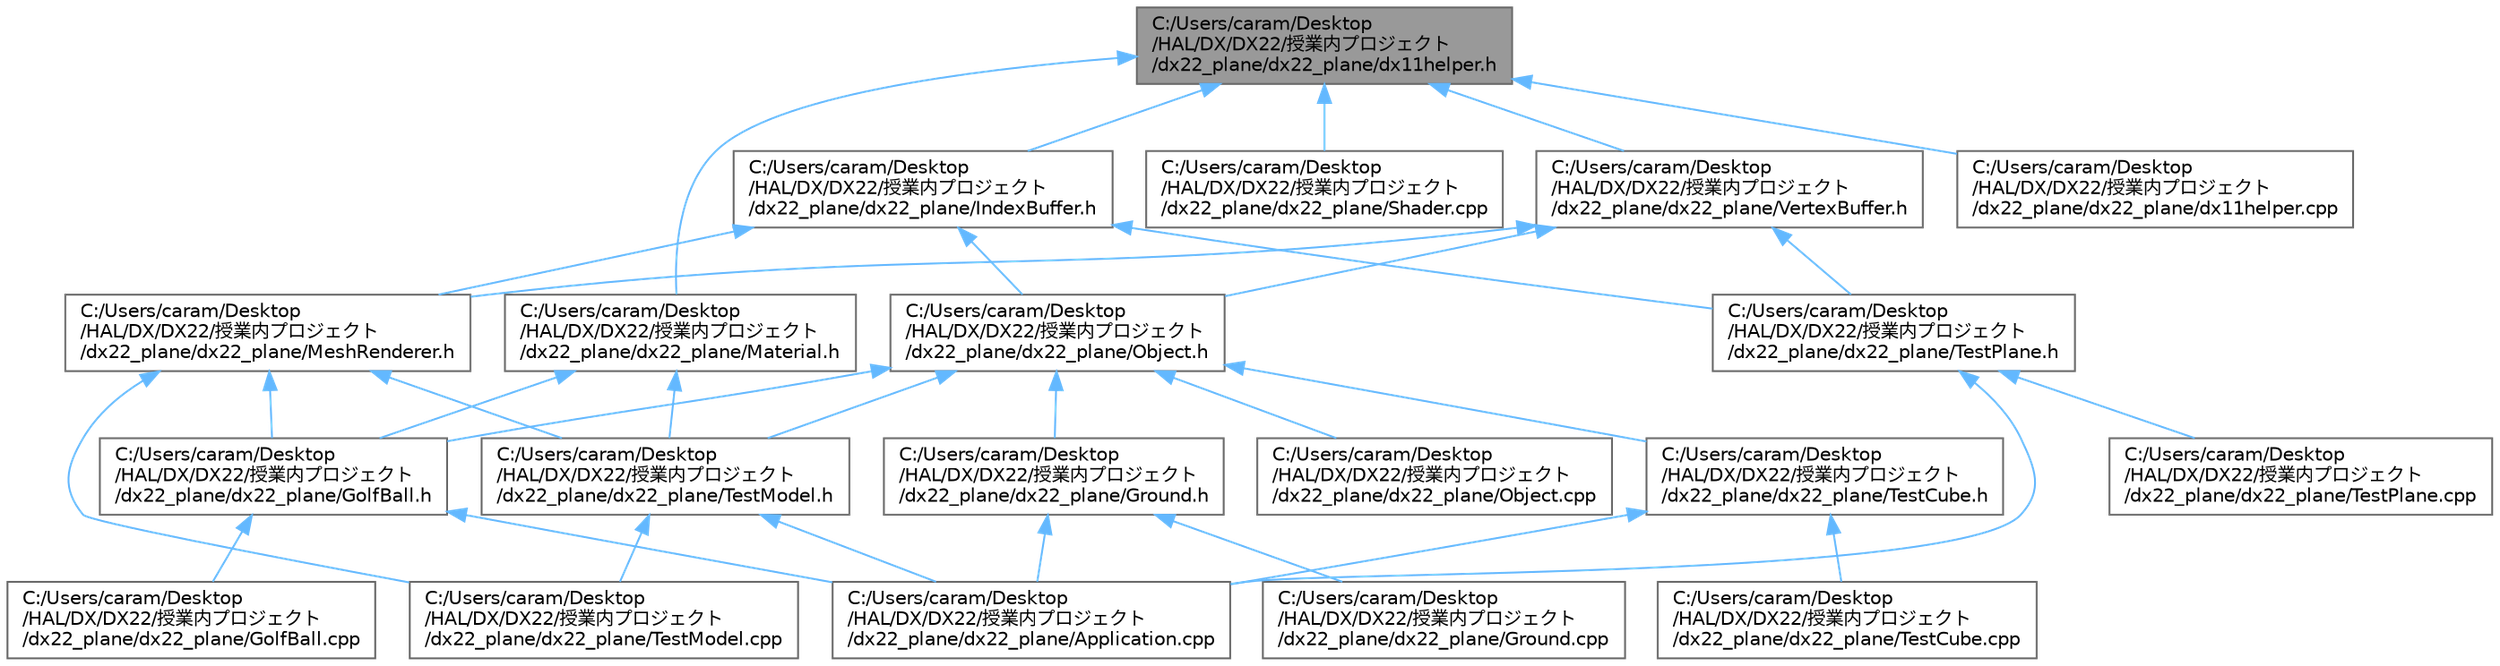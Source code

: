 digraph "C:/Users/caram/Desktop/HAL/DX/DX22/授業内プロジェクト/dx22_plane/dx22_plane/dx11helper.h"
{
 // LATEX_PDF_SIZE
  bgcolor="transparent";
  edge [fontname=Helvetica,fontsize=10,labelfontname=Helvetica,labelfontsize=10];
  node [fontname=Helvetica,fontsize=10,shape=box,height=0.2,width=0.4];
  Node1 [id="Node000001",label="C:/Users/caram/Desktop\l/HAL/DX/DX22/授業内プロジェクト\l/dx22_plane/dx22_plane/dx11helper.h",height=0.2,width=0.4,color="gray40", fillcolor="grey60", style="filled", fontcolor="black",tooltip=" "];
  Node1 -> Node2 [id="edge1_Node000001_Node000002",dir="back",color="steelblue1",style="solid",tooltip=" "];
  Node2 [id="Node000002",label="C:/Users/caram/Desktop\l/HAL/DX/DX22/授業内プロジェクト\l/dx22_plane/dx22_plane/IndexBuffer.h",height=0.2,width=0.4,color="grey40", fillcolor="white", style="filled",URL="$_index_buffer_8h.html",tooltip=" "];
  Node2 -> Node3 [id="edge2_Node000002_Node000003",dir="back",color="steelblue1",style="solid",tooltip=" "];
  Node3 [id="Node000003",label="C:/Users/caram/Desktop\l/HAL/DX/DX22/授業内プロジェクト\l/dx22_plane/dx22_plane/MeshRenderer.h",height=0.2,width=0.4,color="grey40", fillcolor="white", style="filled",URL="$_mesh_renderer_8h.html",tooltip=" "];
  Node3 -> Node4 [id="edge3_Node000003_Node000004",dir="back",color="steelblue1",style="solid",tooltip=" "];
  Node4 [id="Node000004",label="C:/Users/caram/Desktop\l/HAL/DX/DX22/授業内プロジェクト\l/dx22_plane/dx22_plane/GolfBall.h",height=0.2,width=0.4,color="grey40", fillcolor="white", style="filled",URL="$_golf_ball_8h.html",tooltip=" "];
  Node4 -> Node5 [id="edge4_Node000004_Node000005",dir="back",color="steelblue1",style="solid",tooltip=" "];
  Node5 [id="Node000005",label="C:/Users/caram/Desktop\l/HAL/DX/DX22/授業内プロジェクト\l/dx22_plane/dx22_plane/Application.cpp",height=0.2,width=0.4,color="grey40", fillcolor="white", style="filled",URL="$_application_8cpp.html",tooltip=" "];
  Node4 -> Node6 [id="edge5_Node000004_Node000006",dir="back",color="steelblue1",style="solid",tooltip=" "];
  Node6 [id="Node000006",label="C:/Users/caram/Desktop\l/HAL/DX/DX22/授業内プロジェクト\l/dx22_plane/dx22_plane/GolfBall.cpp",height=0.2,width=0.4,color="grey40", fillcolor="white", style="filled",URL="$_golf_ball_8cpp.html",tooltip=" "];
  Node3 -> Node7 [id="edge6_Node000003_Node000007",dir="back",color="steelblue1",style="solid",tooltip=" "];
  Node7 [id="Node000007",label="C:/Users/caram/Desktop\l/HAL/DX/DX22/授業内プロジェクト\l/dx22_plane/dx22_plane/TestModel.cpp",height=0.2,width=0.4,color="grey40", fillcolor="white", style="filled",URL="$_test_model_8cpp.html",tooltip=" "];
  Node3 -> Node8 [id="edge7_Node000003_Node000008",dir="back",color="steelblue1",style="solid",tooltip=" "];
  Node8 [id="Node000008",label="C:/Users/caram/Desktop\l/HAL/DX/DX22/授業内プロジェクト\l/dx22_plane/dx22_plane/TestModel.h",height=0.2,width=0.4,color="grey40", fillcolor="white", style="filled",URL="$_test_model_8h.html",tooltip=" "];
  Node8 -> Node5 [id="edge8_Node000008_Node000005",dir="back",color="steelblue1",style="solid",tooltip=" "];
  Node8 -> Node7 [id="edge9_Node000008_Node000007",dir="back",color="steelblue1",style="solid",tooltip=" "];
  Node2 -> Node9 [id="edge10_Node000002_Node000009",dir="back",color="steelblue1",style="solid",tooltip=" "];
  Node9 [id="Node000009",label="C:/Users/caram/Desktop\l/HAL/DX/DX22/授業内プロジェクト\l/dx22_plane/dx22_plane/Object.h",height=0.2,width=0.4,color="grey40", fillcolor="white", style="filled",URL="$_object_8h.html",tooltip=" "];
  Node9 -> Node4 [id="edge11_Node000009_Node000004",dir="back",color="steelblue1",style="solid",tooltip=" "];
  Node9 -> Node10 [id="edge12_Node000009_Node000010",dir="back",color="steelblue1",style="solid",tooltip=" "];
  Node10 [id="Node000010",label="C:/Users/caram/Desktop\l/HAL/DX/DX22/授業内プロジェクト\l/dx22_plane/dx22_plane/Ground.h",height=0.2,width=0.4,color="grey40", fillcolor="white", style="filled",URL="$_ground_8h.html",tooltip=" "];
  Node10 -> Node5 [id="edge13_Node000010_Node000005",dir="back",color="steelblue1",style="solid",tooltip=" "];
  Node10 -> Node11 [id="edge14_Node000010_Node000011",dir="back",color="steelblue1",style="solid",tooltip=" "];
  Node11 [id="Node000011",label="C:/Users/caram/Desktop\l/HAL/DX/DX22/授業内プロジェクト\l/dx22_plane/dx22_plane/Ground.cpp",height=0.2,width=0.4,color="grey40", fillcolor="white", style="filled",URL="$_ground_8cpp.html",tooltip=" "];
  Node9 -> Node12 [id="edge15_Node000009_Node000012",dir="back",color="steelblue1",style="solid",tooltip=" "];
  Node12 [id="Node000012",label="C:/Users/caram/Desktop\l/HAL/DX/DX22/授業内プロジェクト\l/dx22_plane/dx22_plane/Object.cpp",height=0.2,width=0.4,color="grey40", fillcolor="white", style="filled",URL="$_object_8cpp.html",tooltip=" "];
  Node9 -> Node13 [id="edge16_Node000009_Node000013",dir="back",color="steelblue1",style="solid",tooltip=" "];
  Node13 [id="Node000013",label="C:/Users/caram/Desktop\l/HAL/DX/DX22/授業内プロジェクト\l/dx22_plane/dx22_plane/TestCube.h",height=0.2,width=0.4,color="grey40", fillcolor="white", style="filled",URL="$_test_cube_8h.html",tooltip=" "];
  Node13 -> Node5 [id="edge17_Node000013_Node000005",dir="back",color="steelblue1",style="solid",tooltip=" "];
  Node13 -> Node14 [id="edge18_Node000013_Node000014",dir="back",color="steelblue1",style="solid",tooltip=" "];
  Node14 [id="Node000014",label="C:/Users/caram/Desktop\l/HAL/DX/DX22/授業内プロジェクト\l/dx22_plane/dx22_plane/TestCube.cpp",height=0.2,width=0.4,color="grey40", fillcolor="white", style="filled",URL="$_test_cube_8cpp.html",tooltip=" "];
  Node9 -> Node8 [id="edge19_Node000009_Node000008",dir="back",color="steelblue1",style="solid",tooltip=" "];
  Node2 -> Node15 [id="edge20_Node000002_Node000015",dir="back",color="steelblue1",style="solid",tooltip=" "];
  Node15 [id="Node000015",label="C:/Users/caram/Desktop\l/HAL/DX/DX22/授業内プロジェクト\l/dx22_plane/dx22_plane/TestPlane.h",height=0.2,width=0.4,color="grey40", fillcolor="white", style="filled",URL="$_test_plane_8h.html",tooltip=" "];
  Node15 -> Node5 [id="edge21_Node000015_Node000005",dir="back",color="steelblue1",style="solid",tooltip=" "];
  Node15 -> Node16 [id="edge22_Node000015_Node000016",dir="back",color="steelblue1",style="solid",tooltip=" "];
  Node16 [id="Node000016",label="C:/Users/caram/Desktop\l/HAL/DX/DX22/授業内プロジェクト\l/dx22_plane/dx22_plane/TestPlane.cpp",height=0.2,width=0.4,color="grey40", fillcolor="white", style="filled",URL="$_test_plane_8cpp.html",tooltip=" "];
  Node1 -> Node17 [id="edge23_Node000001_Node000017",dir="back",color="steelblue1",style="solid",tooltip=" "];
  Node17 [id="Node000017",label="C:/Users/caram/Desktop\l/HAL/DX/DX22/授業内プロジェクト\l/dx22_plane/dx22_plane/Material.h",height=0.2,width=0.4,color="grey40", fillcolor="white", style="filled",URL="$_material_8h.html",tooltip=" "];
  Node17 -> Node4 [id="edge24_Node000017_Node000004",dir="back",color="steelblue1",style="solid",tooltip=" "];
  Node17 -> Node8 [id="edge25_Node000017_Node000008",dir="back",color="steelblue1",style="solid",tooltip=" "];
  Node1 -> Node18 [id="edge26_Node000001_Node000018",dir="back",color="steelblue1",style="solid",tooltip=" "];
  Node18 [id="Node000018",label="C:/Users/caram/Desktop\l/HAL/DX/DX22/授業内プロジェクト\l/dx22_plane/dx22_plane/Shader.cpp",height=0.2,width=0.4,color="grey40", fillcolor="white", style="filled",URL="$_shader_8cpp.html",tooltip=" "];
  Node1 -> Node19 [id="edge27_Node000001_Node000019",dir="back",color="steelblue1",style="solid",tooltip=" "];
  Node19 [id="Node000019",label="C:/Users/caram/Desktop\l/HAL/DX/DX22/授業内プロジェクト\l/dx22_plane/dx22_plane/VertexBuffer.h",height=0.2,width=0.4,color="grey40", fillcolor="white", style="filled",URL="$_vertex_buffer_8h.html",tooltip=" "];
  Node19 -> Node3 [id="edge28_Node000019_Node000003",dir="back",color="steelblue1",style="solid",tooltip=" "];
  Node19 -> Node9 [id="edge29_Node000019_Node000009",dir="back",color="steelblue1",style="solid",tooltip=" "];
  Node19 -> Node15 [id="edge30_Node000019_Node000015",dir="back",color="steelblue1",style="solid",tooltip=" "];
  Node1 -> Node20 [id="edge31_Node000001_Node000020",dir="back",color="steelblue1",style="solid",tooltip=" "];
  Node20 [id="Node000020",label="C:/Users/caram/Desktop\l/HAL/DX/DX22/授業内プロジェクト\l/dx22_plane/dx22_plane/dx11helper.cpp",height=0.2,width=0.4,color="grey40", fillcolor="white", style="filled",URL="$dx11helper_8cpp.html",tooltip=" "];
}
